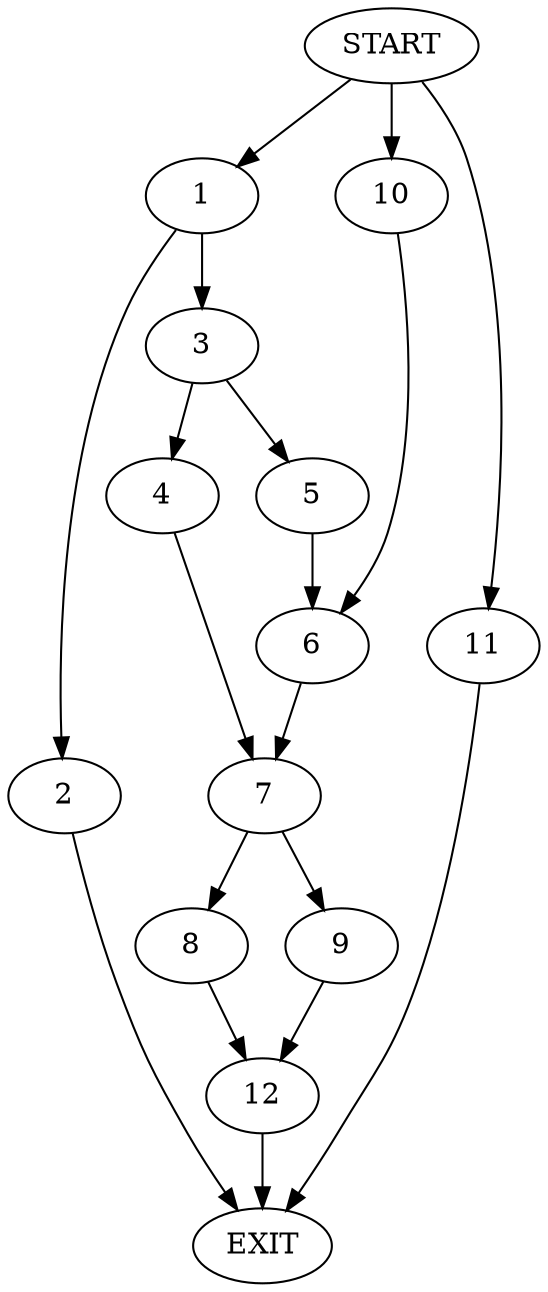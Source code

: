 digraph {
0 [label="START"]
13 [label="EXIT"]
0 -> 1
1 -> 2
1 -> 3
2 -> 13
3 -> 4
3 -> 5
5 -> 6
4 -> 7
7 -> 8
7 -> 9
6 -> 7
0 -> 10
10 -> 6
0 -> 11
11 -> 13
8 -> 12
9 -> 12
12 -> 13
}
